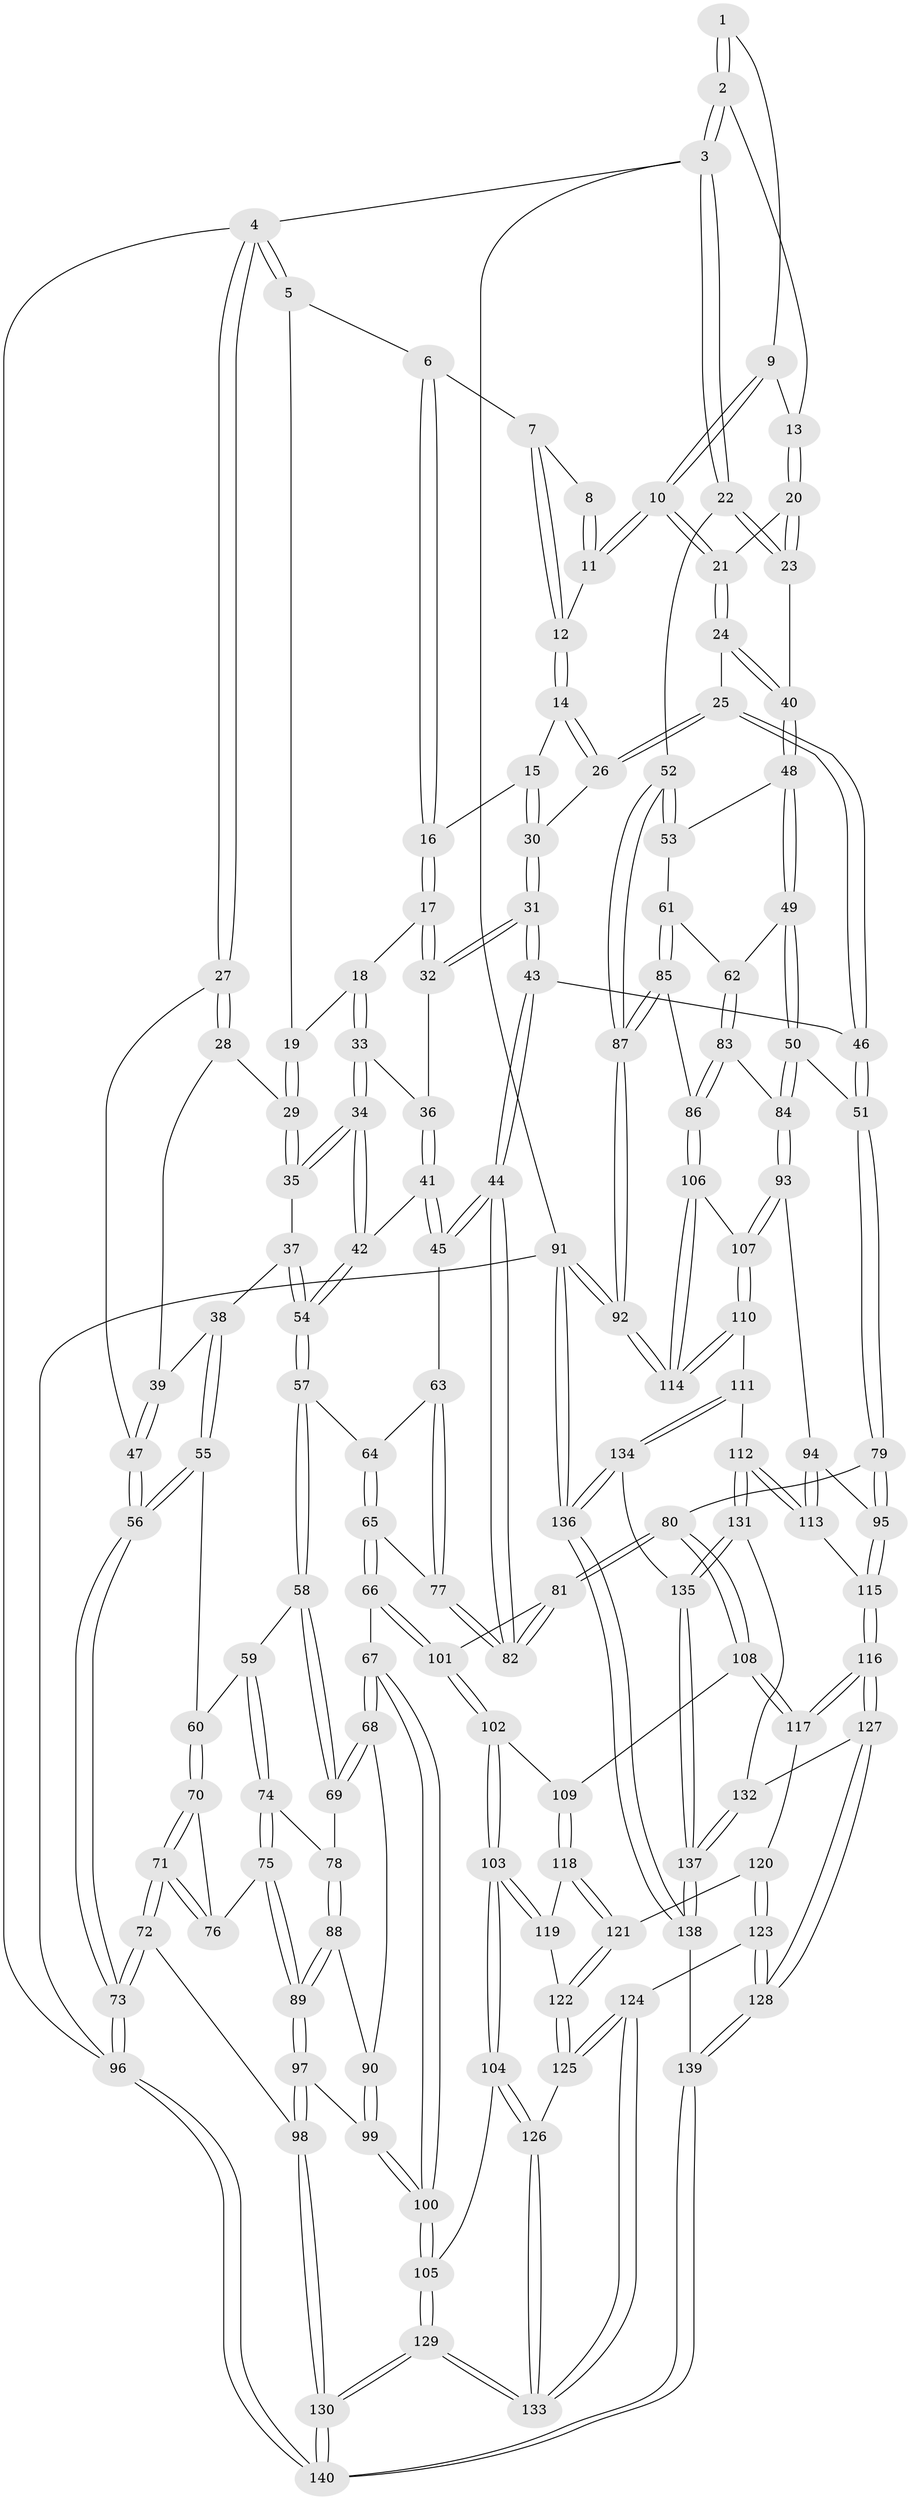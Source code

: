 // Generated by graph-tools (version 1.1) at 2025/00/03/09/25 05:00:04]
// undirected, 140 vertices, 347 edges
graph export_dot {
graph [start="1"]
  node [color=gray90,style=filled];
  1 [pos="+0.7602875397132324+0"];
  2 [pos="+0.9589620482702865+0"];
  3 [pos="+1+0"];
  4 [pos="+0+0"];
  5 [pos="+0.26390248130523747+0"];
  6 [pos="+0.4407480266500282+0"];
  7 [pos="+0.582810516278585+0"];
  8 [pos="+0.6445888734625072+0"];
  9 [pos="+0.7538394018899394+0.06311786555943642"];
  10 [pos="+0.7277522814709622+0.16133719952620265"];
  11 [pos="+0.6900652603636703+0.14626890850726812"];
  12 [pos="+0.6071083327188599+0.1573579700263855"];
  13 [pos="+0.8272741814275466+0.14116705272813382"];
  14 [pos="+0.5956069593395927+0.17068236429370764"];
  15 [pos="+0.5573032567931001+0.18095168474191833"];
  16 [pos="+0.4770161444376737+0.1678031371962554"];
  17 [pos="+0.47459415848717623+0.17064564250330347"];
  18 [pos="+0.2801505841606878+0.15615548247676675"];
  19 [pos="+0.23506843975144498+0.09612514623294645"];
  20 [pos="+0.8251420970714349+0.16944584738951216"];
  21 [pos="+0.7770025417294997+0.21801828494278688"];
  22 [pos="+1+0.02675257004959197"];
  23 [pos="+1+0.15062004319471434"];
  24 [pos="+0.7720469868343357+0.30723148513227744"];
  25 [pos="+0.7621854052176088+0.31165484814471456"];
  26 [pos="+0.6459985409681416+0.25556916554390396"];
  27 [pos="+0+0"];
  28 [pos="+0.11785290361532931+0.19494503313457578"];
  29 [pos="+0.1276739849827895+0.1932293251183578"];
  30 [pos="+0.5621040995628191+0.2954629026737236"];
  31 [pos="+0.533746096902281+0.34252683132043016"];
  32 [pos="+0.444456608410381+0.25674269986012355"];
  33 [pos="+0.3091261721481195+0.24275680730745852"];
  34 [pos="+0.2635396426441198+0.3679901507046568"];
  35 [pos="+0.15115034581431083+0.2398566530615538"];
  36 [pos="+0.43794306626377877+0.2594430868532688"];
  37 [pos="+0.11655602206084313+0.389715551716183"];
  38 [pos="+0.11340919063029092+0.390356515419327"];
  39 [pos="+0.012392142092214812+0.32011270544199166"];
  40 [pos="+0.8215480437139534+0.33007606777465964"];
  41 [pos="+0.37575821638125334+0.37897954164358505"];
  42 [pos="+0.26461303252612206+0.3909920539771743"];
  43 [pos="+0.5524183597696866+0.42754528951933646"];
  44 [pos="+0.5272385001694209+0.4484171770758124"];
  45 [pos="+0.5121647847580011+0.448142797872016"];
  46 [pos="+0.6521353453153742+0.4280686612819936"];
  47 [pos="+0+0.35306018137356543"];
  48 [pos="+0.8365060968854637+0.34611521212089447"];
  49 [pos="+0.8122098432750413+0.47795995063476515"];
  50 [pos="+0.7521460918660186+0.5431817757102704"];
  51 [pos="+0.693707800365233+0.49803534252481546"];
  52 [pos="+1+0.29677499750896663"];
  53 [pos="+0.8993052477577452+0.3818721025734213"];
  54 [pos="+0.26342728676360977+0.39295432066324226"];
  55 [pos="+0.08125145752469427+0.4743336308307498"];
  56 [pos="+0+0.43101947616615227"];
  57 [pos="+0.2655310458519063+0.4305820426429975"];
  58 [pos="+0.2557336389873019+0.45286998978745807"];
  59 [pos="+0.16269208955196215+0.506682368350257"];
  60 [pos="+0.08500950624397306+0.48511893397008815"];
  61 [pos="+0.9303149541665992+0.5056831537310594"];
  62 [pos="+0.9142366301335415+0.5143749525120853"];
  63 [pos="+0.4118457997745363+0.5024167005218663"];
  64 [pos="+0.301813464989054+0.4589193795886732"];
  65 [pos="+0.368616841301447+0.5903167906928746"];
  66 [pos="+0.3559982728620217+0.6053799145755919"];
  67 [pos="+0.3531337692789514+0.6061347850593987"];
  68 [pos="+0.2669074172603221+0.5728457864109513"];
  69 [pos="+0.25367790161800846+0.5448869699612525"];
  70 [pos="+0.08211734059504347+0.4987986056696158"];
  71 [pos="+0+0.6712601751078525"];
  72 [pos="+0+0.7291593514858067"];
  73 [pos="+0+0.7300745980880857"];
  74 [pos="+0.1598597637587215+0.5526769769272571"];
  75 [pos="+0.119339150391931+0.5906790828500231"];
  76 [pos="+0.11907031467501125+0.5906192951246223"];
  77 [pos="+0.3778756703745964+0.5847617811394566"];
  78 [pos="+0.19897036267355767+0.5648890287393814"];
  79 [pos="+0.5897912290321666+0.6557727956525152"];
  80 [pos="+0.5477955439468043+0.6404200928617673"];
  81 [pos="+0.5335698210526733+0.6213993555394204"];
  82 [pos="+0.5265772318556694+0.6048379798307187"];
  83 [pos="+0.8847801227623667+0.5432720544998124"];
  84 [pos="+0.7747318733760991+0.5883233147922494"];
  85 [pos="+1+0.576064681402996"];
  86 [pos="+0.910006255200493+0.6624652337221716"];
  87 [pos="+1+0.5817472648660122"];
  88 [pos="+0.1879106598434449+0.6083267972621756"];
  89 [pos="+0.1568743822810934+0.6317815091109878"];
  90 [pos="+0.24707361807328318+0.6091537575478899"];
  91 [pos="+1+1"];
  92 [pos="+1+0.8995573043925168"];
  93 [pos="+0.7740975703904805+0.601160949245821"];
  94 [pos="+0.6917261412450195+0.6696620039941157"];
  95 [pos="+0.6086359783529585+0.6711514963738365"];
  96 [pos="+0+1"];
  97 [pos="+0.17967619184524053+0.745449859853934"];
  98 [pos="+0.06919659933186327+0.7918209283493338"];
  99 [pos="+0.23897876174740887+0.7482354980876125"];
  100 [pos="+0.2501115285980547+0.7521846405536822"];
  101 [pos="+0.3990958274645143+0.669800332296454"];
  102 [pos="+0.39911645699970555+0.7024862118006621"];
  103 [pos="+0.34723846592820073+0.7697359252697448"];
  104 [pos="+0.33287487287610446+0.7785598280764734"];
  105 [pos="+0.26494534682566423+0.7646051737594608"];
  106 [pos="+0.8774798110083+0.6925137982282651"];
  107 [pos="+0.8631089061558072+0.6973771982205317"];
  108 [pos="+0.4939816034099701+0.7159097158454542"];
  109 [pos="+0.4831673722186889+0.7206585981302048"];
  110 [pos="+0.8243650258339286+0.7939069812345878"];
  111 [pos="+0.814013499474278+0.8047422243085113"];
  112 [pos="+0.7945041267410418+0.7999702356063687"];
  113 [pos="+0.7455573104015849+0.7695752283575207"];
  114 [pos="+1+0.8337517805338197"];
  115 [pos="+0.6111826188546198+0.8007841995026096"];
  116 [pos="+0.5930436926598947+0.841631607533765"];
  117 [pos="+0.5351284653850759+0.8116499299368505"];
  118 [pos="+0.4585015482321389+0.7586439407870075"];
  119 [pos="+0.4216473552536851+0.771962050102919"];
  120 [pos="+0.4832453891497136+0.814876215086625"];
  121 [pos="+0.4790433777332323+0.8141310315997103"];
  122 [pos="+0.45728209726458613+0.822325633343423"];
  123 [pos="+0.4791903951696378+0.9100620349126953"];
  124 [pos="+0.43700239103412897+0.8909096743583045"];
  125 [pos="+0.4244180785401032+0.8516200528442861"];
  126 [pos="+0.3530211129769515+0.810565522758359"];
  127 [pos="+0.5939539935119201+0.8469429036678865"];
  128 [pos="+0.5377209089337506+0.9486939624991763"];
  129 [pos="+0.232660742361086+1"];
  130 [pos="+0.22873876124298603+1"];
  131 [pos="+0.6584704408955642+0.8732520497061894"];
  132 [pos="+0.6579934741937262+0.8734937351766261"];
  133 [pos="+0.34589247378695614+0.9567206909829166"];
  134 [pos="+0.8208113756745852+0.8551115533882493"];
  135 [pos="+0.7841383588545258+0.8787952934066642"];
  136 [pos="+1+1"];
  137 [pos="+0.7034334400260411+0.9340506162540849"];
  138 [pos="+0.7073925696606457+1"];
  139 [pos="+0.5432308154293213+1"];
  140 [pos="+0.22823988358870295+1"];
  1 -- 2;
  1 -- 2;
  1 -- 9;
  2 -- 3;
  2 -- 3;
  2 -- 13;
  3 -- 4;
  3 -- 22;
  3 -- 22;
  3 -- 91;
  4 -- 5;
  4 -- 5;
  4 -- 27;
  4 -- 27;
  4 -- 96;
  5 -- 6;
  5 -- 19;
  6 -- 7;
  6 -- 16;
  6 -- 16;
  7 -- 8;
  7 -- 12;
  7 -- 12;
  8 -- 11;
  8 -- 11;
  9 -- 10;
  9 -- 10;
  9 -- 13;
  10 -- 11;
  10 -- 11;
  10 -- 21;
  10 -- 21;
  11 -- 12;
  12 -- 14;
  12 -- 14;
  13 -- 20;
  13 -- 20;
  14 -- 15;
  14 -- 26;
  14 -- 26;
  15 -- 16;
  15 -- 30;
  15 -- 30;
  16 -- 17;
  16 -- 17;
  17 -- 18;
  17 -- 32;
  17 -- 32;
  18 -- 19;
  18 -- 33;
  18 -- 33;
  19 -- 29;
  19 -- 29;
  20 -- 21;
  20 -- 23;
  20 -- 23;
  21 -- 24;
  21 -- 24;
  22 -- 23;
  22 -- 23;
  22 -- 52;
  23 -- 40;
  24 -- 25;
  24 -- 40;
  24 -- 40;
  25 -- 26;
  25 -- 26;
  25 -- 46;
  25 -- 46;
  26 -- 30;
  27 -- 28;
  27 -- 28;
  27 -- 47;
  28 -- 29;
  28 -- 39;
  29 -- 35;
  29 -- 35;
  30 -- 31;
  30 -- 31;
  31 -- 32;
  31 -- 32;
  31 -- 43;
  31 -- 43;
  32 -- 36;
  33 -- 34;
  33 -- 34;
  33 -- 36;
  34 -- 35;
  34 -- 35;
  34 -- 42;
  34 -- 42;
  35 -- 37;
  36 -- 41;
  36 -- 41;
  37 -- 38;
  37 -- 54;
  37 -- 54;
  38 -- 39;
  38 -- 55;
  38 -- 55;
  39 -- 47;
  39 -- 47;
  40 -- 48;
  40 -- 48;
  41 -- 42;
  41 -- 45;
  41 -- 45;
  42 -- 54;
  42 -- 54;
  43 -- 44;
  43 -- 44;
  43 -- 46;
  44 -- 45;
  44 -- 45;
  44 -- 82;
  44 -- 82;
  45 -- 63;
  46 -- 51;
  46 -- 51;
  47 -- 56;
  47 -- 56;
  48 -- 49;
  48 -- 49;
  48 -- 53;
  49 -- 50;
  49 -- 50;
  49 -- 62;
  50 -- 51;
  50 -- 84;
  50 -- 84;
  51 -- 79;
  51 -- 79;
  52 -- 53;
  52 -- 53;
  52 -- 87;
  52 -- 87;
  53 -- 61;
  54 -- 57;
  54 -- 57;
  55 -- 56;
  55 -- 56;
  55 -- 60;
  56 -- 73;
  56 -- 73;
  57 -- 58;
  57 -- 58;
  57 -- 64;
  58 -- 59;
  58 -- 69;
  58 -- 69;
  59 -- 60;
  59 -- 74;
  59 -- 74;
  60 -- 70;
  60 -- 70;
  61 -- 62;
  61 -- 85;
  61 -- 85;
  62 -- 83;
  62 -- 83;
  63 -- 64;
  63 -- 77;
  63 -- 77;
  64 -- 65;
  64 -- 65;
  65 -- 66;
  65 -- 66;
  65 -- 77;
  66 -- 67;
  66 -- 101;
  66 -- 101;
  67 -- 68;
  67 -- 68;
  67 -- 100;
  67 -- 100;
  68 -- 69;
  68 -- 69;
  68 -- 90;
  69 -- 78;
  70 -- 71;
  70 -- 71;
  70 -- 76;
  71 -- 72;
  71 -- 72;
  71 -- 76;
  71 -- 76;
  72 -- 73;
  72 -- 73;
  72 -- 98;
  73 -- 96;
  73 -- 96;
  74 -- 75;
  74 -- 75;
  74 -- 78;
  75 -- 76;
  75 -- 89;
  75 -- 89;
  77 -- 82;
  77 -- 82;
  78 -- 88;
  78 -- 88;
  79 -- 80;
  79 -- 95;
  79 -- 95;
  80 -- 81;
  80 -- 81;
  80 -- 108;
  80 -- 108;
  81 -- 82;
  81 -- 82;
  81 -- 101;
  83 -- 84;
  83 -- 86;
  83 -- 86;
  84 -- 93;
  84 -- 93;
  85 -- 86;
  85 -- 87;
  85 -- 87;
  86 -- 106;
  86 -- 106;
  87 -- 92;
  87 -- 92;
  88 -- 89;
  88 -- 89;
  88 -- 90;
  89 -- 97;
  89 -- 97;
  90 -- 99;
  90 -- 99;
  91 -- 92;
  91 -- 92;
  91 -- 136;
  91 -- 136;
  91 -- 96;
  92 -- 114;
  92 -- 114;
  93 -- 94;
  93 -- 107;
  93 -- 107;
  94 -- 95;
  94 -- 113;
  94 -- 113;
  95 -- 115;
  95 -- 115;
  96 -- 140;
  96 -- 140;
  97 -- 98;
  97 -- 98;
  97 -- 99;
  98 -- 130;
  98 -- 130;
  99 -- 100;
  99 -- 100;
  100 -- 105;
  100 -- 105;
  101 -- 102;
  101 -- 102;
  102 -- 103;
  102 -- 103;
  102 -- 109;
  103 -- 104;
  103 -- 104;
  103 -- 119;
  103 -- 119;
  104 -- 105;
  104 -- 126;
  104 -- 126;
  105 -- 129;
  105 -- 129;
  106 -- 107;
  106 -- 114;
  106 -- 114;
  107 -- 110;
  107 -- 110;
  108 -- 109;
  108 -- 117;
  108 -- 117;
  109 -- 118;
  109 -- 118;
  110 -- 111;
  110 -- 114;
  110 -- 114;
  111 -- 112;
  111 -- 134;
  111 -- 134;
  112 -- 113;
  112 -- 113;
  112 -- 131;
  112 -- 131;
  113 -- 115;
  115 -- 116;
  115 -- 116;
  116 -- 117;
  116 -- 117;
  116 -- 127;
  116 -- 127;
  117 -- 120;
  118 -- 119;
  118 -- 121;
  118 -- 121;
  119 -- 122;
  120 -- 121;
  120 -- 123;
  120 -- 123;
  121 -- 122;
  121 -- 122;
  122 -- 125;
  122 -- 125;
  123 -- 124;
  123 -- 128;
  123 -- 128;
  124 -- 125;
  124 -- 125;
  124 -- 133;
  124 -- 133;
  125 -- 126;
  126 -- 133;
  126 -- 133;
  127 -- 128;
  127 -- 128;
  127 -- 132;
  128 -- 139;
  128 -- 139;
  129 -- 130;
  129 -- 130;
  129 -- 133;
  129 -- 133;
  130 -- 140;
  130 -- 140;
  131 -- 132;
  131 -- 135;
  131 -- 135;
  132 -- 137;
  132 -- 137;
  134 -- 135;
  134 -- 136;
  134 -- 136;
  135 -- 137;
  135 -- 137;
  136 -- 138;
  136 -- 138;
  137 -- 138;
  137 -- 138;
  138 -- 139;
  139 -- 140;
  139 -- 140;
}
